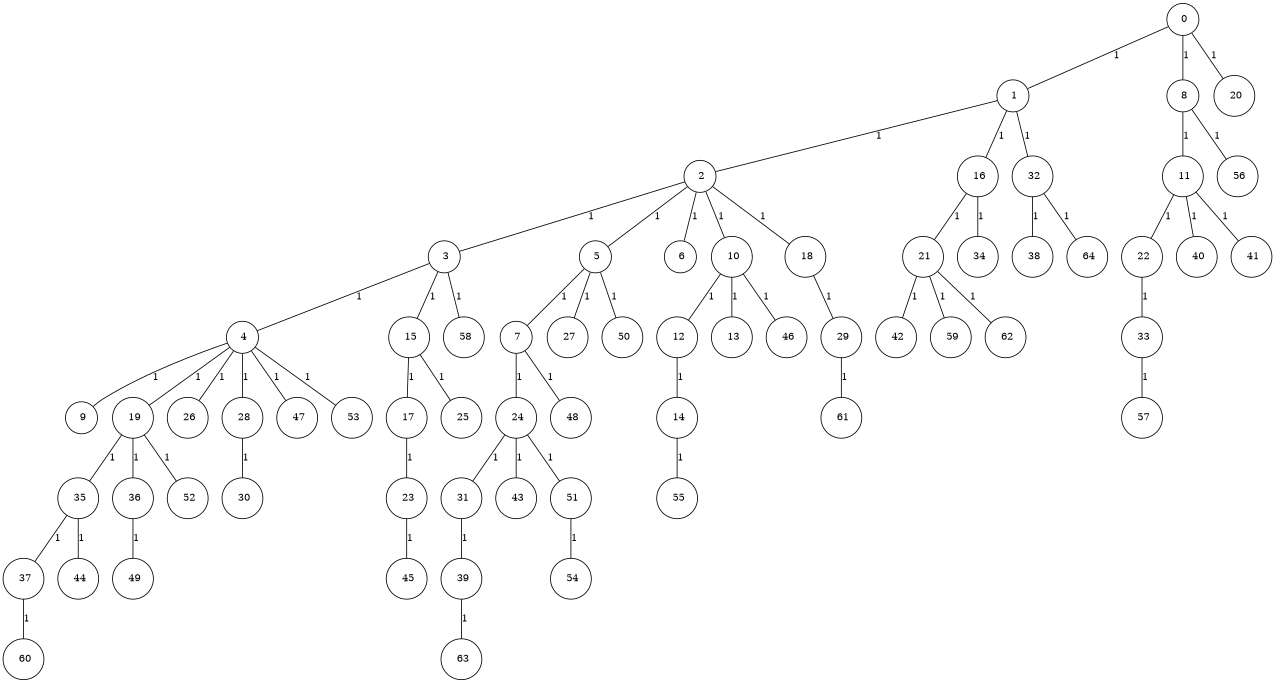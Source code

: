 graph G {
size="8.5,11;"
ratio = "expand;"
fixedsize="true;"
overlap="scale;"
node[shape=circle,width=.12,hight=.12,fontsize=12]
edge[fontsize=12]

0[label=" 0" color=black, pos="1.2372644,0.74681676!"];
1[label=" 1" color=black, pos="0.96909328,0.95965991!"];
2[label=" 2" color=black, pos="2.3069245,0.90153998!"];
3[label=" 3" color=black, pos="0.53565658,2.9767644!"];
4[label=" 4" color=black, pos="0.69244561,2.4538693!"];
5[label=" 5" color=black, pos="2.1747262,2.8587526!"];
6[label=" 6" color=black, pos="0.26043899,1.9476624!"];
7[label=" 7" color=black, pos="0.82873521,1.5221769!"];
8[label=" 8" color=black, pos="0.83002104,0.58328222!"];
9[label=" 9" color=black, pos="1.2041253,2.7572506!"];
10[label=" 10" color=black, pos="1.4418581,1.2770957!"];
11[label=" 11" color=black, pos="2.8627298,0.35769795!"];
12[label=" 12" color=black, pos="1.9065059,2.6178307!"];
13[label=" 13" color=black, pos="0.31170662,2.961255!"];
14[label=" 14" color=black, pos="2.2513891,1.9759756!"];
15[label=" 15" color=black, pos="1.3529686,0.14612392!"];
16[label=" 16" color=black, pos="1.7671461,0.98210392!"];
17[label=" 17" color=black, pos="2.2723483,2.4823211!"];
18[label=" 18" color=black, pos="1.3981452,1.6917211!"];
19[label=" 19" color=black, pos="2.0132768,1.8160503!"];
20[label=" 20" color=black, pos="1.8609863,2.0010148!"];
21[label=" 21" color=black, pos="2.9104642,0.7448385!"];
22[label=" 22" color=black, pos="2.8711872,1.2419775!"];
23[label=" 23" color=black, pos="2.2189666,0.40714531!"];
24[label=" 24" color=black, pos="2.1175076,2.957384!"];
25[label=" 25" color=black, pos="2.1286038,1.1040622!"];
26[label=" 26" color=black, pos="2.1991219,1.7876239!"];
27[label=" 27" color=black, pos="1.8452024,2.1321815!"];
28[label=" 28" color=black, pos="2.0375551,1.8788815!"];
29[label=" 29" color=black, pos="0.095466059,2.1098725!"];
30[label=" 30" color=black, pos="1.3445341,1.1908089!"];
31[label=" 31" color=black, pos="2.7399515,2.5496134!"];
32[label=" 32" color=black, pos="1.9872035,1.2473149!"];
33[label=" 33" color=black, pos="2.9467025,1.6425562!"];
34[label=" 34" color=black, pos="2.1471604,0.35822318!"];
35[label=" 35" color=black, pos="2.0338542,1.6985515!"];
36[label=" 36" color=black, pos="2.6236009,1.0194286!"];
37[label=" 37" color=black, pos="0.20115304,0.68572022!"];
38[label=" 38" color=black, pos="2.4811512,0.1091879!"];
39[label=" 39" color=black, pos="2.4744834,1.0785617!"];
40[label=" 40" color=black, pos="2.1657986,1.5774941!"];
41[label=" 41" color=black, pos="0.67725364,1.2583256!"];
42[label=" 42" color=black, pos="1.6502304,1.8167769!"];
43[label=" 43" color=black, pos="1.1069534,0.75549396!"];
44[label=" 44" color=black, pos="0.092761309,2.4496214!"];
45[label=" 45" color=black, pos="1.9042238,2.8396015!"];
46[label=" 46" color=black, pos="0.011870741,0.6064776!"];
47[label=" 47" color=black, pos="2.6075907,2.948041!"];
48[label=" 48" color=black, pos="1.0109158,2.8858905!"];
49[label=" 49" color=black, pos="0.7455855,2.5125835!"];
50[label=" 50" color=black, pos="2.7607649,0.079900533!"];
51[label=" 51" color=black, pos="0.84468869,0.59827274!"];
52[label=" 52" color=black, pos="1.6103171,2.2313643!"];
53[label=" 53" color=black, pos="1.1832357,0.89991579!"];
54[label=" 54" color=black, pos="2.0197553,0.68146058!"];
55[label=" 55" color=black, pos="2.1914327,0.40073538!"];
56[label=" 56" color=black, pos="2.1550368,0.89051796!"];
57[label=" 57" color=black, pos="1.430842,2.2964382!"];
58[label=" 58" color=black, pos="1.7324619,0.059325316!"];
59[label=" 59" color=black, pos="1.2117332,1.5146006!"];
60[label=" 60" color=black, pos="1.7054922,1.3365911!"];
61[label=" 61" color=black, pos="1.8169308,2.0838343!"];
62[label=" 62" color=black, pos="2.7429003,1.4640321!"];
63[label=" 63" color=black, pos="1.3947965,0.13668145!"];
64[label=" 64" color=black, pos="2.1513934,0.45045551!"];
0--1[label="1"]
0--8[label="1"]
0--20[label="1"]
1--2[label="1"]
1--16[label="1"]
1--32[label="1"]
2--3[label="1"]
2--5[label="1"]
2--6[label="1"]
2--10[label="1"]
2--18[label="1"]
3--4[label="1"]
3--15[label="1"]
3--58[label="1"]
4--9[label="1"]
4--19[label="1"]
4--26[label="1"]
4--28[label="1"]
4--47[label="1"]
4--53[label="1"]
5--7[label="1"]
5--27[label="1"]
5--50[label="1"]
7--24[label="1"]
7--48[label="1"]
8--11[label="1"]
8--56[label="1"]
10--12[label="1"]
10--13[label="1"]
10--46[label="1"]
11--22[label="1"]
11--40[label="1"]
11--41[label="1"]
12--14[label="1"]
14--55[label="1"]
15--17[label="1"]
15--25[label="1"]
16--21[label="1"]
16--34[label="1"]
17--23[label="1"]
18--29[label="1"]
19--35[label="1"]
19--36[label="1"]
19--52[label="1"]
21--42[label="1"]
21--59[label="1"]
21--62[label="1"]
22--33[label="1"]
23--45[label="1"]
24--31[label="1"]
24--43[label="1"]
24--51[label="1"]
28--30[label="1"]
29--61[label="1"]
31--39[label="1"]
32--38[label="1"]
32--64[label="1"]
33--57[label="1"]
35--37[label="1"]
35--44[label="1"]
36--49[label="1"]
37--60[label="1"]
39--63[label="1"]
51--54[label="1"]

}
